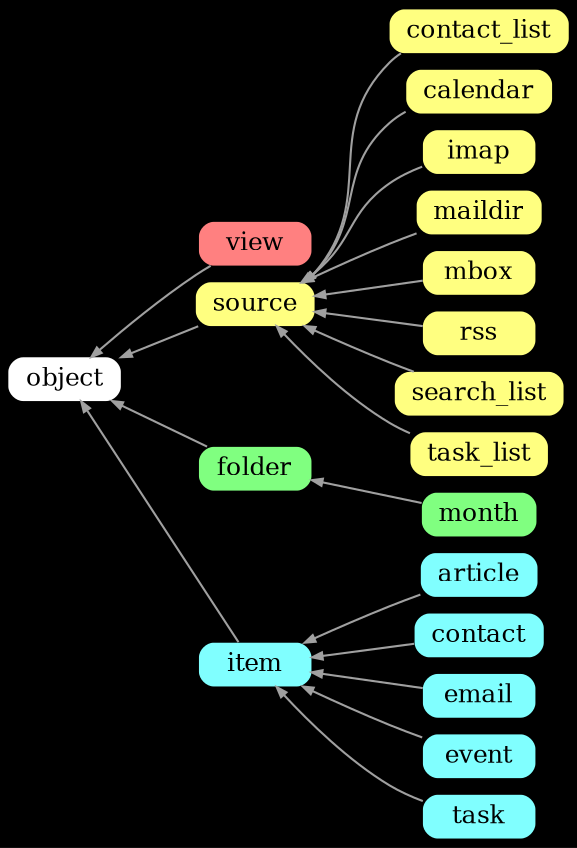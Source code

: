 digraph inherit {
	graph [
		rankdir="RL"
		bgcolor="black"
		color="white"
		nodesep="0.1"
		ranksep="0.5"
	];

	node [
		shape="Mrecord"
		fontsize="12"
		style="filled"
		height="0.2"
		penwidth="0.0"
	];

	edge [
		penwidth="1.0"
		color="#A0A0A0"
		arrowsize="0.5"
	];


	object       [ fillcolor="#ffffff" ];

	view         [ fillcolor="#ff8080" ];

	source       [ fillcolor="#ffff80" ];
	contact_list [ fillcolor="#ffff80" ];
	calendar     [ fillcolor="#ffff80" ];
	imap         [ fillcolor="#ffff80" ];
	maildir      [ fillcolor="#ffff80" ];
	mbox         [ fillcolor="#ffff80" ];
	rss          [ fillcolor="#ffff80" ];
	search_list  [ fillcolor="#ffff80" ];
	task_list    [ fillcolor="#ffff80" ];

	folder       [ fillcolor="#80ff80" ];
	month        [ fillcolor="#80ff80" ];

	item         [ fillcolor="#80ffff" ];
	article      [ fillcolor="#80ffff" ];
	contact      [ fillcolor="#80ffff" ];
	email        [ fillcolor="#80ffff" ];
	event        [ fillcolor="#80ffff" ];
	task         [ fillcolor="#80ffff" ];

	view         -> object;
	source       -> object;
	folder       -> object;
	item         -> object;

	month        -> folder;

	contact_list -> source;
	calendar     -> source;
	imap         -> source;
	maildir      -> source;
	mbox         -> source;
	rss          -> source;
	search_list  -> source;
	task_list    -> source;

	article      -> item;
	contact      -> item;
	email        -> item;
	event        -> item;
	task         -> item;
}

